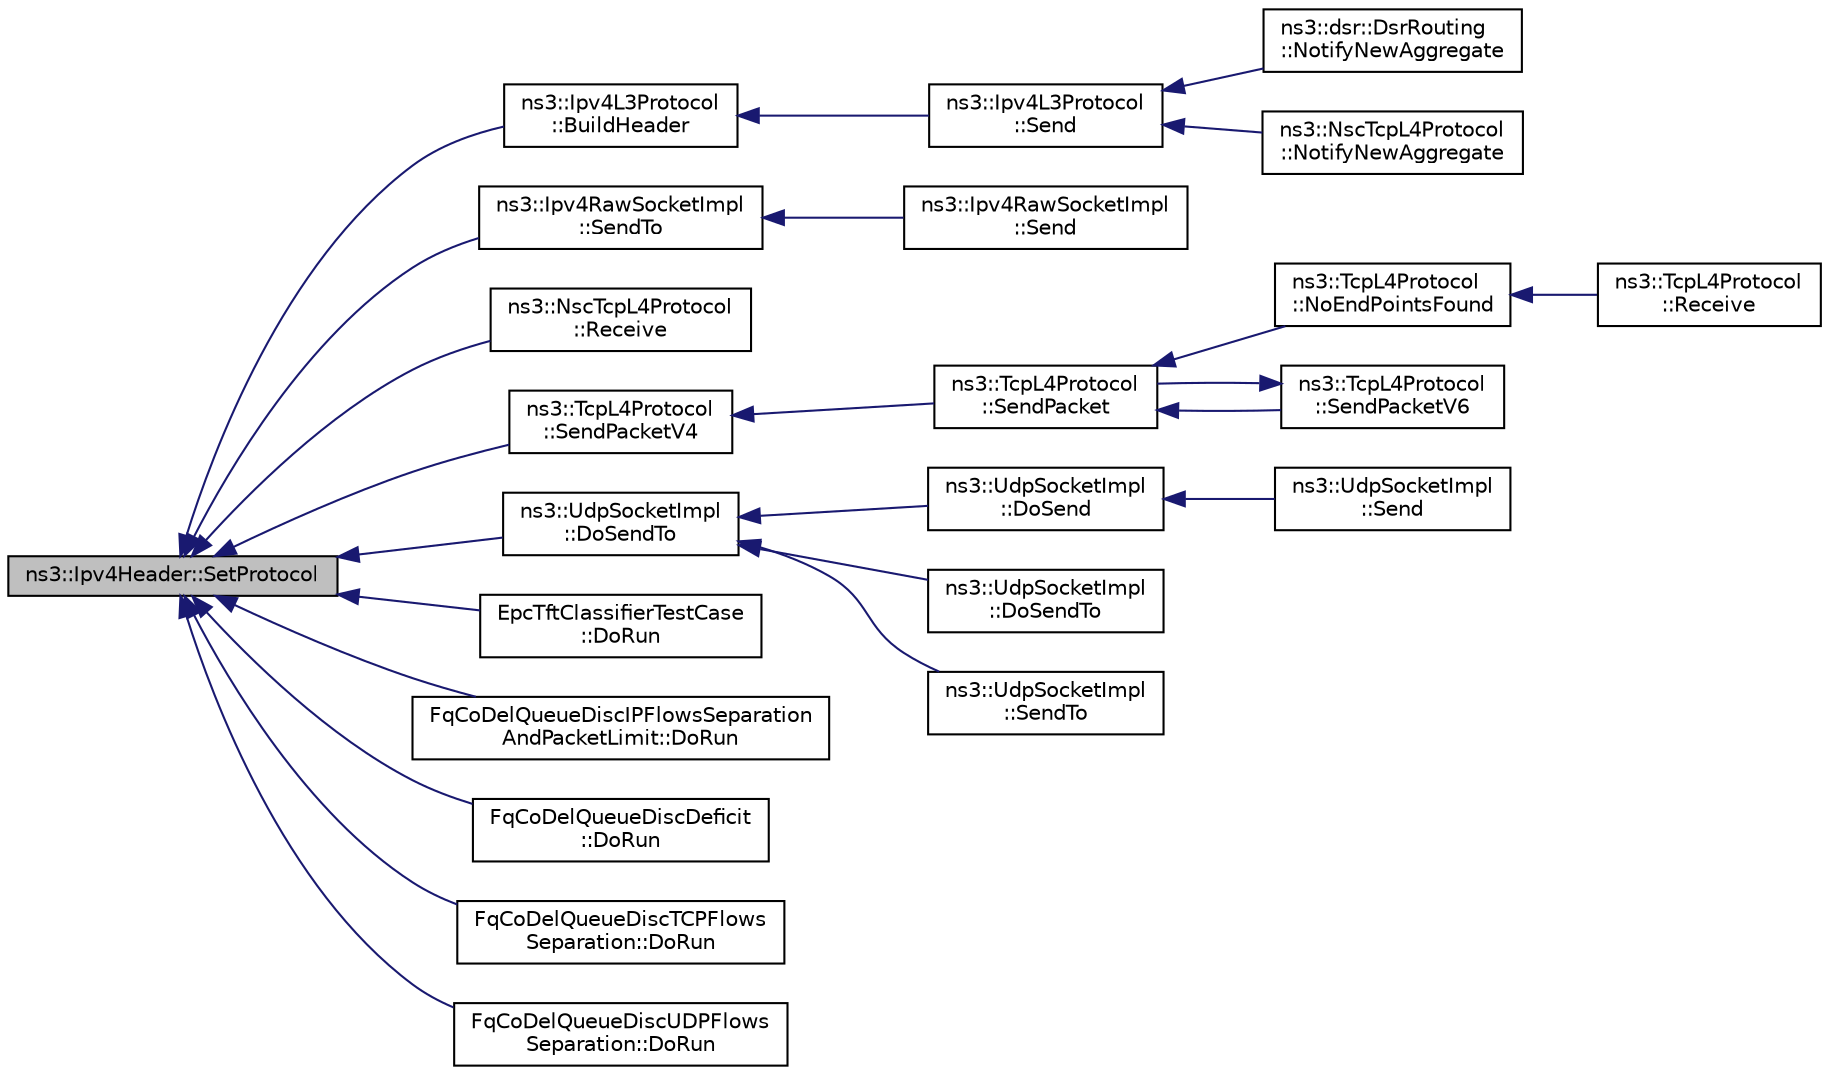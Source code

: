digraph "ns3::Ipv4Header::SetProtocol"
{
  edge [fontname="Helvetica",fontsize="10",labelfontname="Helvetica",labelfontsize="10"];
  node [fontname="Helvetica",fontsize="10",shape=record];
  rankdir="LR";
  Node1 [label="ns3::Ipv4Header::SetProtocol",height=0.2,width=0.4,color="black", fillcolor="grey75", style="filled", fontcolor="black"];
  Node1 -> Node2 [dir="back",color="midnightblue",fontsize="10",style="solid"];
  Node2 [label="ns3::Ipv4L3Protocol\l::BuildHeader",height=0.2,width=0.4,color="black", fillcolor="white", style="filled",URL="$d2/dc9/classns3_1_1Ipv4L3Protocol.html#a3737569960c655fe5441b21a5ef829d3",tooltip="Construct an IPv4 header. "];
  Node2 -> Node3 [dir="back",color="midnightblue",fontsize="10",style="solid"];
  Node3 [label="ns3::Ipv4L3Protocol\l::Send",height=0.2,width=0.4,color="black", fillcolor="white", style="filled",URL="$d2/dc9/classns3_1_1Ipv4L3Protocol.html#abe8cf785815f3fbb32b0e21d629be641"];
  Node3 -> Node4 [dir="back",color="midnightblue",fontsize="10",style="solid"];
  Node4 [label="ns3::dsr::DsrRouting\l::NotifyNewAggregate",height=0.2,width=0.4,color="black", fillcolor="white", style="filled",URL="$df/d32/classns3_1_1dsr_1_1DsrRouting.html#a7742bf3036dba9f9b24906b959be728e"];
  Node3 -> Node5 [dir="back",color="midnightblue",fontsize="10",style="solid"];
  Node5 [label="ns3::NscTcpL4Protocol\l::NotifyNewAggregate",height=0.2,width=0.4,color="black", fillcolor="white", style="filled",URL="$dd/dfe/classns3_1_1NscTcpL4Protocol.html#a423e33bc38d6f04ba6c54f7ce2647565"];
  Node1 -> Node6 [dir="back",color="midnightblue",fontsize="10",style="solid"];
  Node6 [label="ns3::Ipv4RawSocketImpl\l::SendTo",height=0.2,width=0.4,color="black", fillcolor="white", style="filled",URL="$de/d84/classns3_1_1Ipv4RawSocketImpl.html#a06fd568d5988700a423fb2203e0aa0bf",tooltip="Send data to a specified peer. "];
  Node6 -> Node7 [dir="back",color="midnightblue",fontsize="10",style="solid"];
  Node7 [label="ns3::Ipv4RawSocketImpl\l::Send",height=0.2,width=0.4,color="black", fillcolor="white", style="filled",URL="$de/d84/classns3_1_1Ipv4RawSocketImpl.html#ae43d27d4aa516a4cacbe8f0f4f688110",tooltip="Send data (or dummy data) to the remote host. "];
  Node1 -> Node8 [dir="back",color="midnightblue",fontsize="10",style="solid"];
  Node8 [label="ns3::NscTcpL4Protocol\l::Receive",height=0.2,width=0.4,color="black", fillcolor="white", style="filled",URL="$dd/dfe/classns3_1_1NscTcpL4Protocol.html#a6e7e849a94635f93115ce30fdacb469d",tooltip="Called from lower-level layers to send the packet up in the stack. "];
  Node1 -> Node9 [dir="back",color="midnightblue",fontsize="10",style="solid"];
  Node9 [label="ns3::TcpL4Protocol\l::SendPacketV4",height=0.2,width=0.4,color="black", fillcolor="white", style="filled",URL="$df/dc9/classns3_1_1TcpL4Protocol.html#ae57806dce4847383a27e329656e77e14",tooltip="Send a packet via TCP (IPv4) "];
  Node9 -> Node10 [dir="back",color="midnightblue",fontsize="10",style="solid"];
  Node10 [label="ns3::TcpL4Protocol\l::SendPacket",height=0.2,width=0.4,color="black", fillcolor="white", style="filled",URL="$df/dc9/classns3_1_1TcpL4Protocol.html#a622217854cad6fdfd562f42a6731ba6c",tooltip="Send a packet via TCP (IP-agnostic) "];
  Node10 -> Node11 [dir="back",color="midnightblue",fontsize="10",style="solid"];
  Node11 [label="ns3::TcpL4Protocol\l::NoEndPointsFound",height=0.2,width=0.4,color="black", fillcolor="white", style="filled",URL="$df/dc9/classns3_1_1TcpL4Protocol.html#a16c65189190c60da860bc60681c01324",tooltip="Check if RST packet should be sent, and in case, send it. "];
  Node11 -> Node12 [dir="back",color="midnightblue",fontsize="10",style="solid"];
  Node12 [label="ns3::TcpL4Protocol\l::Receive",height=0.2,width=0.4,color="black", fillcolor="white", style="filled",URL="$df/dc9/classns3_1_1TcpL4Protocol.html#a73a9498522829954684a7b4fabd6bf3e",tooltip="Called from lower-level layers to send the packet up in the stack. "];
  Node10 -> Node13 [dir="back",color="midnightblue",fontsize="10",style="solid"];
  Node13 [label="ns3::TcpL4Protocol\l::SendPacketV6",height=0.2,width=0.4,color="black", fillcolor="white", style="filled",URL="$df/dc9/classns3_1_1TcpL4Protocol.html#a12831eb88c02c37b3cf42cdda814cd19",tooltip="Send a packet via TCP (IPv6) "];
  Node13 -> Node10 [dir="back",color="midnightblue",fontsize="10",style="solid"];
  Node1 -> Node14 [dir="back",color="midnightblue",fontsize="10",style="solid"];
  Node14 [label="ns3::UdpSocketImpl\l::DoSendTo",height=0.2,width=0.4,color="black", fillcolor="white", style="filled",URL="$d8/df7/classns3_1_1UdpSocketImpl.html#a18b22c398f6e9a7806f92b6a3ca7b3e8",tooltip="Send a packet to a specific destination and port (IPv4) "];
  Node14 -> Node15 [dir="back",color="midnightblue",fontsize="10",style="solid"];
  Node15 [label="ns3::UdpSocketImpl\l::DoSend",height=0.2,width=0.4,color="black", fillcolor="white", style="filled",URL="$d8/df7/classns3_1_1UdpSocketImpl.html#aeb7a2f7998edd56c9079ac6a3518cd89",tooltip="Send a packet. "];
  Node15 -> Node16 [dir="back",color="midnightblue",fontsize="10",style="solid"];
  Node16 [label="ns3::UdpSocketImpl\l::Send",height=0.2,width=0.4,color="black", fillcolor="white", style="filled",URL="$d8/df7/classns3_1_1UdpSocketImpl.html#ac8e23c2e48d59b943ad5beda3c9b9cce",tooltip="Send data (or dummy data) to the remote host. "];
  Node14 -> Node17 [dir="back",color="midnightblue",fontsize="10",style="solid"];
  Node17 [label="ns3::UdpSocketImpl\l::DoSendTo",height=0.2,width=0.4,color="black", fillcolor="white", style="filled",URL="$d8/df7/classns3_1_1UdpSocketImpl.html#a4c3672c1127cbe31678d8d18751d3f4c",tooltip="Send a packet to a specific destination and port (IPv6) "];
  Node14 -> Node18 [dir="back",color="midnightblue",fontsize="10",style="solid"];
  Node18 [label="ns3::UdpSocketImpl\l::SendTo",height=0.2,width=0.4,color="black", fillcolor="white", style="filled",URL="$d8/df7/classns3_1_1UdpSocketImpl.html#a8157d2ad72321be1047493ebf97e55f5",tooltip="Send data to a specified peer. "];
  Node1 -> Node19 [dir="back",color="midnightblue",fontsize="10",style="solid"];
  Node19 [label="EpcTftClassifierTestCase\l::DoRun",height=0.2,width=0.4,color="black", fillcolor="white", style="filled",URL="$dd/d98/classEpcTftClassifierTestCase.html#a51faba0aef8aaa1d7fef2ac1d3e5aa5d",tooltip="Implementation to actually run this TestCase. "];
  Node1 -> Node20 [dir="back",color="midnightblue",fontsize="10",style="solid"];
  Node20 [label="FqCoDelQueueDiscIPFlowsSeparation\lAndPacketLimit::DoRun",height=0.2,width=0.4,color="black", fillcolor="white", style="filled",URL="$d0/dcb/classFqCoDelQueueDiscIPFlowsSeparationAndPacketLimit.html#afc60f270315ee2655e79ac8b8e2bb21b",tooltip="Implementation to actually run this TestCase. "];
  Node1 -> Node21 [dir="back",color="midnightblue",fontsize="10",style="solid"];
  Node21 [label="FqCoDelQueueDiscDeficit\l::DoRun",height=0.2,width=0.4,color="black", fillcolor="white", style="filled",URL="$df/dbf/classFqCoDelQueueDiscDeficit.html#a9172161f28767de8a6893a8e0e320538",tooltip="Implementation to actually run this TestCase. "];
  Node1 -> Node22 [dir="back",color="midnightblue",fontsize="10",style="solid"];
  Node22 [label="FqCoDelQueueDiscTCPFlows\lSeparation::DoRun",height=0.2,width=0.4,color="black", fillcolor="white", style="filled",URL="$d9/d12/classFqCoDelQueueDiscTCPFlowsSeparation.html#aedd5fa8cebf49f8414f9fd1856313887",tooltip="Implementation to actually run this TestCase. "];
  Node1 -> Node23 [dir="back",color="midnightblue",fontsize="10",style="solid"];
  Node23 [label="FqCoDelQueueDiscUDPFlows\lSeparation::DoRun",height=0.2,width=0.4,color="black", fillcolor="white", style="filled",URL="$d8/dad/classFqCoDelQueueDiscUDPFlowsSeparation.html#a9a290a3d299c1bdef1daac72ce8d4919",tooltip="Implementation to actually run this TestCase. "];
}
